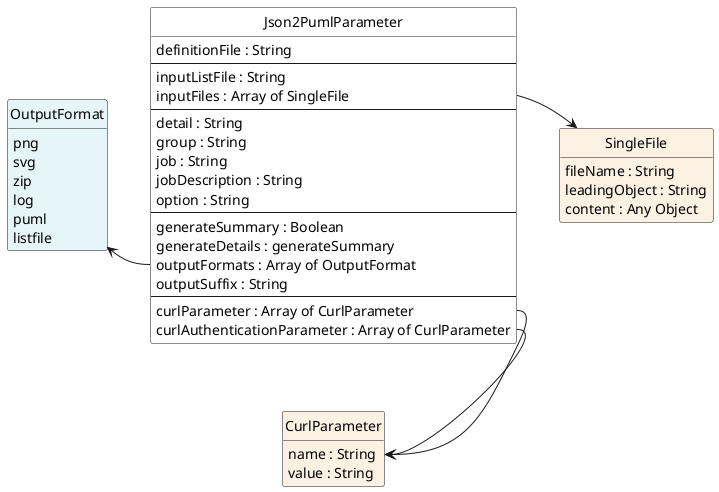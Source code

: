 @startuml
hide circle
hide methods
hide stereotype
show <<Enumeration>> stereotype
skinparam class {
   BackgroundColor<<Enumeration>> #E6F5F7
   BackgroundColor<<Ref>> #FFFFE0
   BackgroundColor<<Pivot>> #FFFFFFF
   BackgroundColor #FCF2E3
}

class OutputFormat <<Enumeration>> {
    png
    svg
    zip
    log
    puml
    listfile
}

class CurlParameter{
   name : String
   value : String
}

class SingleFile {
   fileName : String
   leadingObject : String
   content : Any Object
}

class Json2PumlParameter <<Pivot>>{
   definitionFile : String
   --
   inputListFile : String
   inputFiles : Array of SingleFile
   --
   detail : String
   group : String
   job : String
	jobDescription : String
   option : String
   --
   generateSummary : Boolean
   generateDetails : generateSummary
   outputFormats : Array of OutputFormat 
   outputSuffix : String
  --
   curlParameter : Array of CurlParameter
   curlAuthenticationParameter : Array of CurlParameter
}

Json2PumlParameter::outputFormats -left-> OutputFormat
Json2PumlParameter::inputFiles -right-> SingleFile
Json2PumlParameter::curlParameter --> CurlParameter::name
Json2PumlParameter::curlAuthenticationParameter --> CurlParameter::name


@enduml
